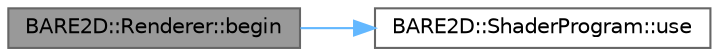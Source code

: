 digraph "BARE2D::Renderer::begin"
{
 // INTERACTIVE_SVG=YES
 // LATEX_PDF_SIZE
  bgcolor="transparent";
  edge [fontname=Helvetica,fontsize=10,labelfontname=Helvetica,labelfontsize=10];
  node [fontname=Helvetica,fontsize=10,shape=box,height=0.2,width=0.4];
  rankdir="LR";
  Node1 [label="BARE2D::Renderer::begin",height=0.2,width=0.4,color="gray40", fillcolor="grey60", style="filled", fontcolor="black",tooltip="Clears the necessary vectors, etc. to prepare for draw() calls, etc."];
  Node1 -> Node2 [color="steelblue1",style="solid"];
  Node2 [label="BARE2D::ShaderProgram::use",height=0.2,width=0.4,color="grey40", fillcolor="white", style="filled",URL="$class_b_a_r_e2_d_1_1_shader_program.html#a8687213986c6f5633887609e8169b24e",tooltip="Activates this shader program for the renderer to use."];
}
